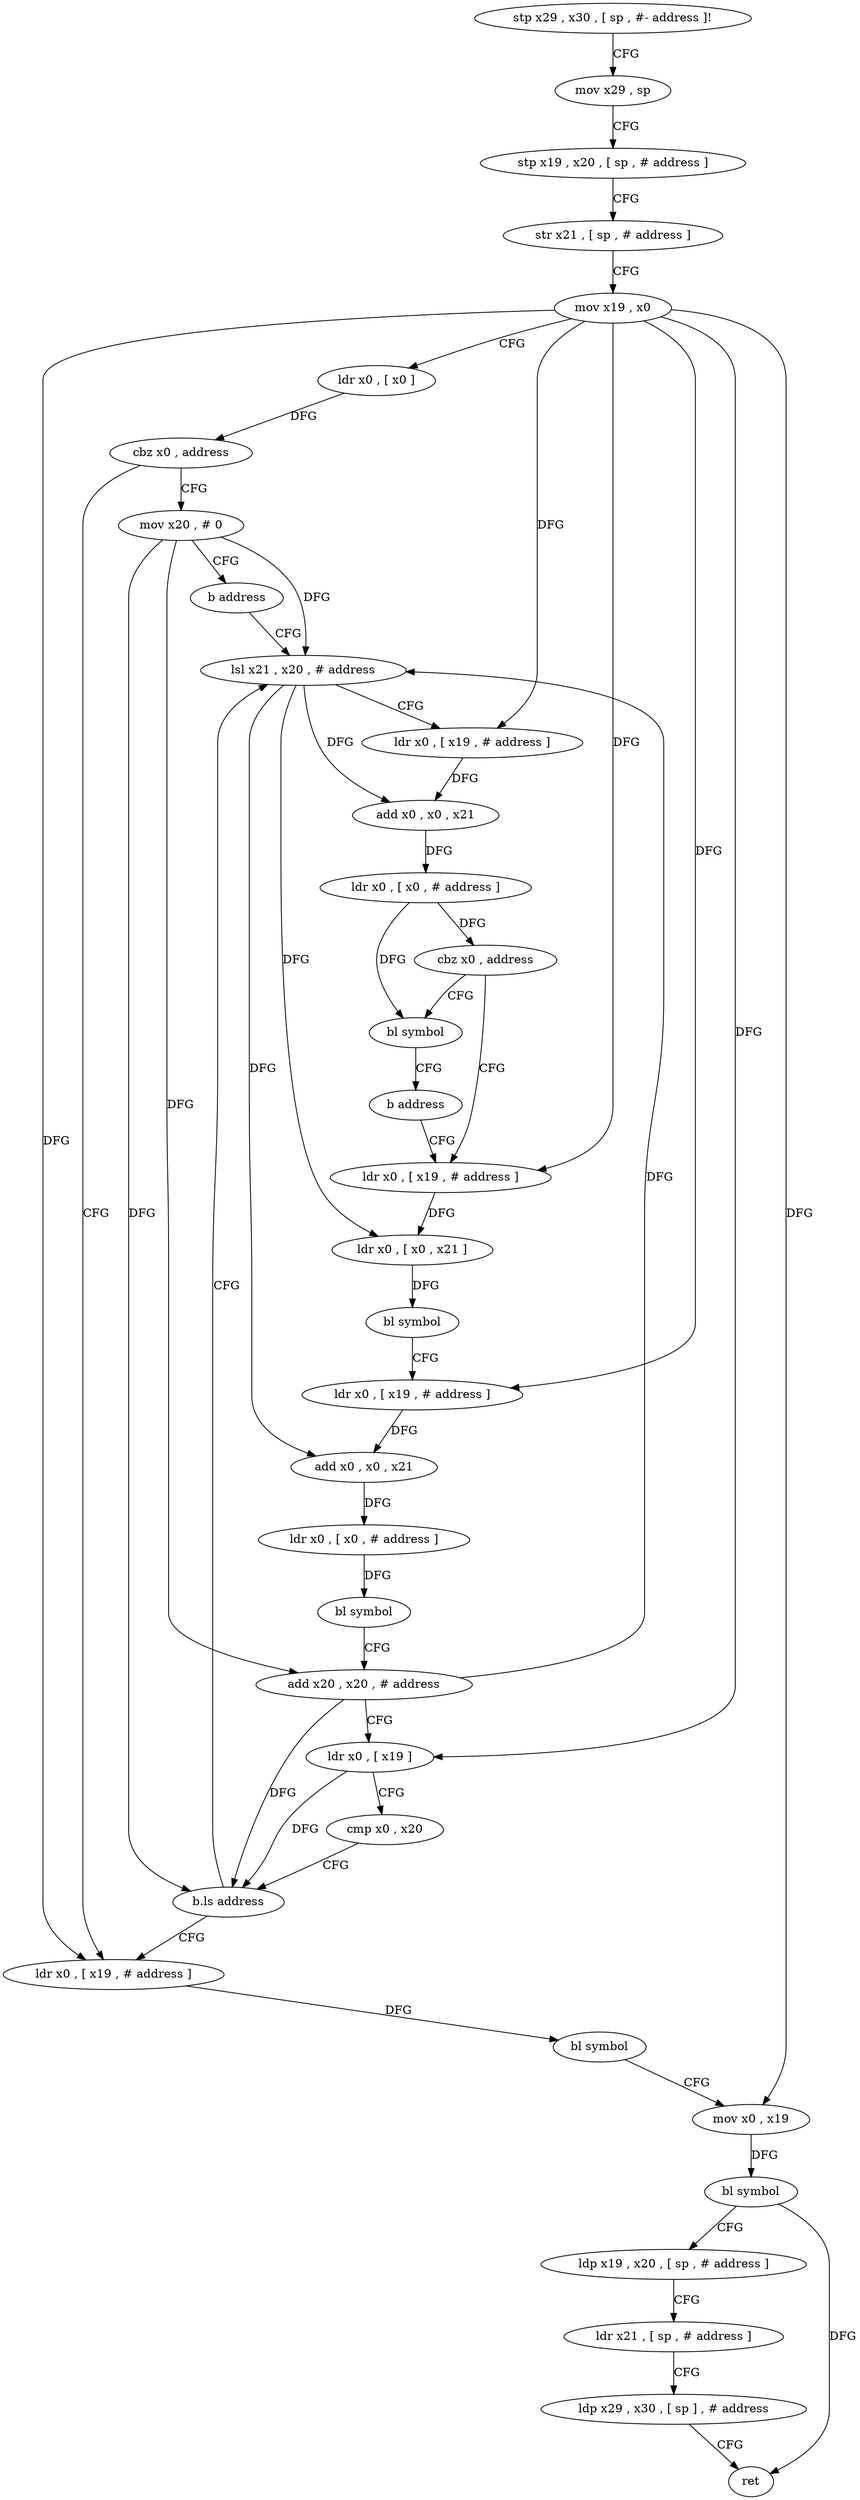 digraph "func" {
"147144" [label = "stp x29 , x30 , [ sp , #- address ]!" ]
"147148" [label = "mov x29 , sp" ]
"147152" [label = "stp x19 , x20 , [ sp , # address ]" ]
"147156" [label = "str x21 , [ sp , # address ]" ]
"147160" [label = "mov x19 , x0" ]
"147164" [label = "ldr x0 , [ x0 ]" ]
"147168" [label = "cbz x0 , address" ]
"147252" [label = "ldr x0 , [ x19 , # address ]" ]
"147172" [label = "mov x20 , # 0" ]
"147256" [label = "bl symbol" ]
"147260" [label = "mov x0 , x19" ]
"147264" [label = "bl symbol" ]
"147268" [label = "ldp x19 , x20 , [ sp , # address ]" ]
"147272" [label = "ldr x21 , [ sp , # address ]" ]
"147276" [label = "ldp x29 , x30 , [ sp ] , # address" ]
"147280" [label = "ret" ]
"147176" [label = "b address" ]
"147224" [label = "lsl x21 , x20 , # address" ]
"147228" [label = "ldr x0 , [ x19 , # address ]" ]
"147232" [label = "add x0 , x0 , x21" ]
"147236" [label = "ldr x0 , [ x0 , # address ]" ]
"147240" [label = "cbz x0 , address" ]
"147180" [label = "ldr x0 , [ x19 , # address ]" ]
"147244" [label = "bl symbol" ]
"147184" [label = "ldr x0 , [ x0 , x21 ]" ]
"147188" [label = "bl symbol" ]
"147192" [label = "ldr x0 , [ x19 , # address ]" ]
"147196" [label = "add x0 , x0 , x21" ]
"147200" [label = "ldr x0 , [ x0 , # address ]" ]
"147204" [label = "bl symbol" ]
"147208" [label = "add x20 , x20 , # address" ]
"147212" [label = "ldr x0 , [ x19 ]" ]
"147216" [label = "cmp x0 , x20" ]
"147220" [label = "b.ls address" ]
"147248" [label = "b address" ]
"147144" -> "147148" [ label = "CFG" ]
"147148" -> "147152" [ label = "CFG" ]
"147152" -> "147156" [ label = "CFG" ]
"147156" -> "147160" [ label = "CFG" ]
"147160" -> "147164" [ label = "CFG" ]
"147160" -> "147252" [ label = "DFG" ]
"147160" -> "147260" [ label = "DFG" ]
"147160" -> "147228" [ label = "DFG" ]
"147160" -> "147180" [ label = "DFG" ]
"147160" -> "147192" [ label = "DFG" ]
"147160" -> "147212" [ label = "DFG" ]
"147164" -> "147168" [ label = "DFG" ]
"147168" -> "147252" [ label = "CFG" ]
"147168" -> "147172" [ label = "CFG" ]
"147252" -> "147256" [ label = "DFG" ]
"147172" -> "147176" [ label = "CFG" ]
"147172" -> "147224" [ label = "DFG" ]
"147172" -> "147208" [ label = "DFG" ]
"147172" -> "147220" [ label = "DFG" ]
"147256" -> "147260" [ label = "CFG" ]
"147260" -> "147264" [ label = "DFG" ]
"147264" -> "147268" [ label = "CFG" ]
"147264" -> "147280" [ label = "DFG" ]
"147268" -> "147272" [ label = "CFG" ]
"147272" -> "147276" [ label = "CFG" ]
"147276" -> "147280" [ label = "CFG" ]
"147176" -> "147224" [ label = "CFG" ]
"147224" -> "147228" [ label = "CFG" ]
"147224" -> "147232" [ label = "DFG" ]
"147224" -> "147184" [ label = "DFG" ]
"147224" -> "147196" [ label = "DFG" ]
"147228" -> "147232" [ label = "DFG" ]
"147232" -> "147236" [ label = "DFG" ]
"147236" -> "147240" [ label = "DFG" ]
"147236" -> "147244" [ label = "DFG" ]
"147240" -> "147180" [ label = "CFG" ]
"147240" -> "147244" [ label = "CFG" ]
"147180" -> "147184" [ label = "DFG" ]
"147244" -> "147248" [ label = "CFG" ]
"147184" -> "147188" [ label = "DFG" ]
"147188" -> "147192" [ label = "CFG" ]
"147192" -> "147196" [ label = "DFG" ]
"147196" -> "147200" [ label = "DFG" ]
"147200" -> "147204" [ label = "DFG" ]
"147204" -> "147208" [ label = "CFG" ]
"147208" -> "147212" [ label = "CFG" ]
"147208" -> "147224" [ label = "DFG" ]
"147208" -> "147220" [ label = "DFG" ]
"147212" -> "147216" [ label = "CFG" ]
"147212" -> "147220" [ label = "DFG" ]
"147216" -> "147220" [ label = "CFG" ]
"147220" -> "147252" [ label = "CFG" ]
"147220" -> "147224" [ label = "CFG" ]
"147248" -> "147180" [ label = "CFG" ]
}
